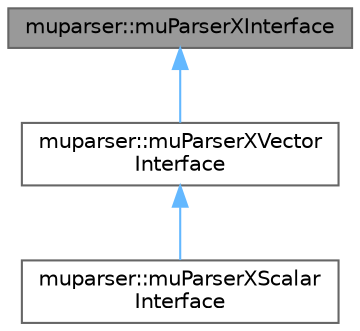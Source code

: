 digraph "muparser::muParserXInterface"
{
 // LATEX_PDF_SIZE
  bgcolor="transparent";
  edge [fontname=Helvetica,fontsize=10,labelfontname=Helvetica,labelfontsize=10];
  node [fontname=Helvetica,fontsize=10,shape=box,height=0.2,width=0.4];
  Node1 [id="Node000001",label="muparser::muParserXInterface",height=0.2,width=0.4,color="gray40", fillcolor="grey60", style="filled", fontcolor="black",tooltip="muParserX interface for mathematical expression parsing and evaluation Adapted from muParserInterface..."];
  Node1 -> Node2 [id="edge1_Node000001_Node000002",dir="back",color="steelblue1",style="solid",tooltip=" "];
  Node2 [id="Node000002",label="muparser::muParserXVector\lInterface",height=0.2,width=0.4,color="gray40", fillcolor="white", style="filled",URL="$classmuparser_1_1muParserXVectorInterface.html",tooltip="A muParserX interface with a vector output."];
  Node2 -> Node3 [id="edge2_Node000002_Node000003",dir="back",color="steelblue1",style="solid",tooltip=" "];
  Node3 [id="Node000003",label="muparser::muParserXScalar\lInterface",height=0.2,width=0.4,color="gray40", fillcolor="white", style="filled",URL="$classmuparser_1_1muParserXScalarInterface.html",tooltip="A muParserX interface with a scalar output."];
}
